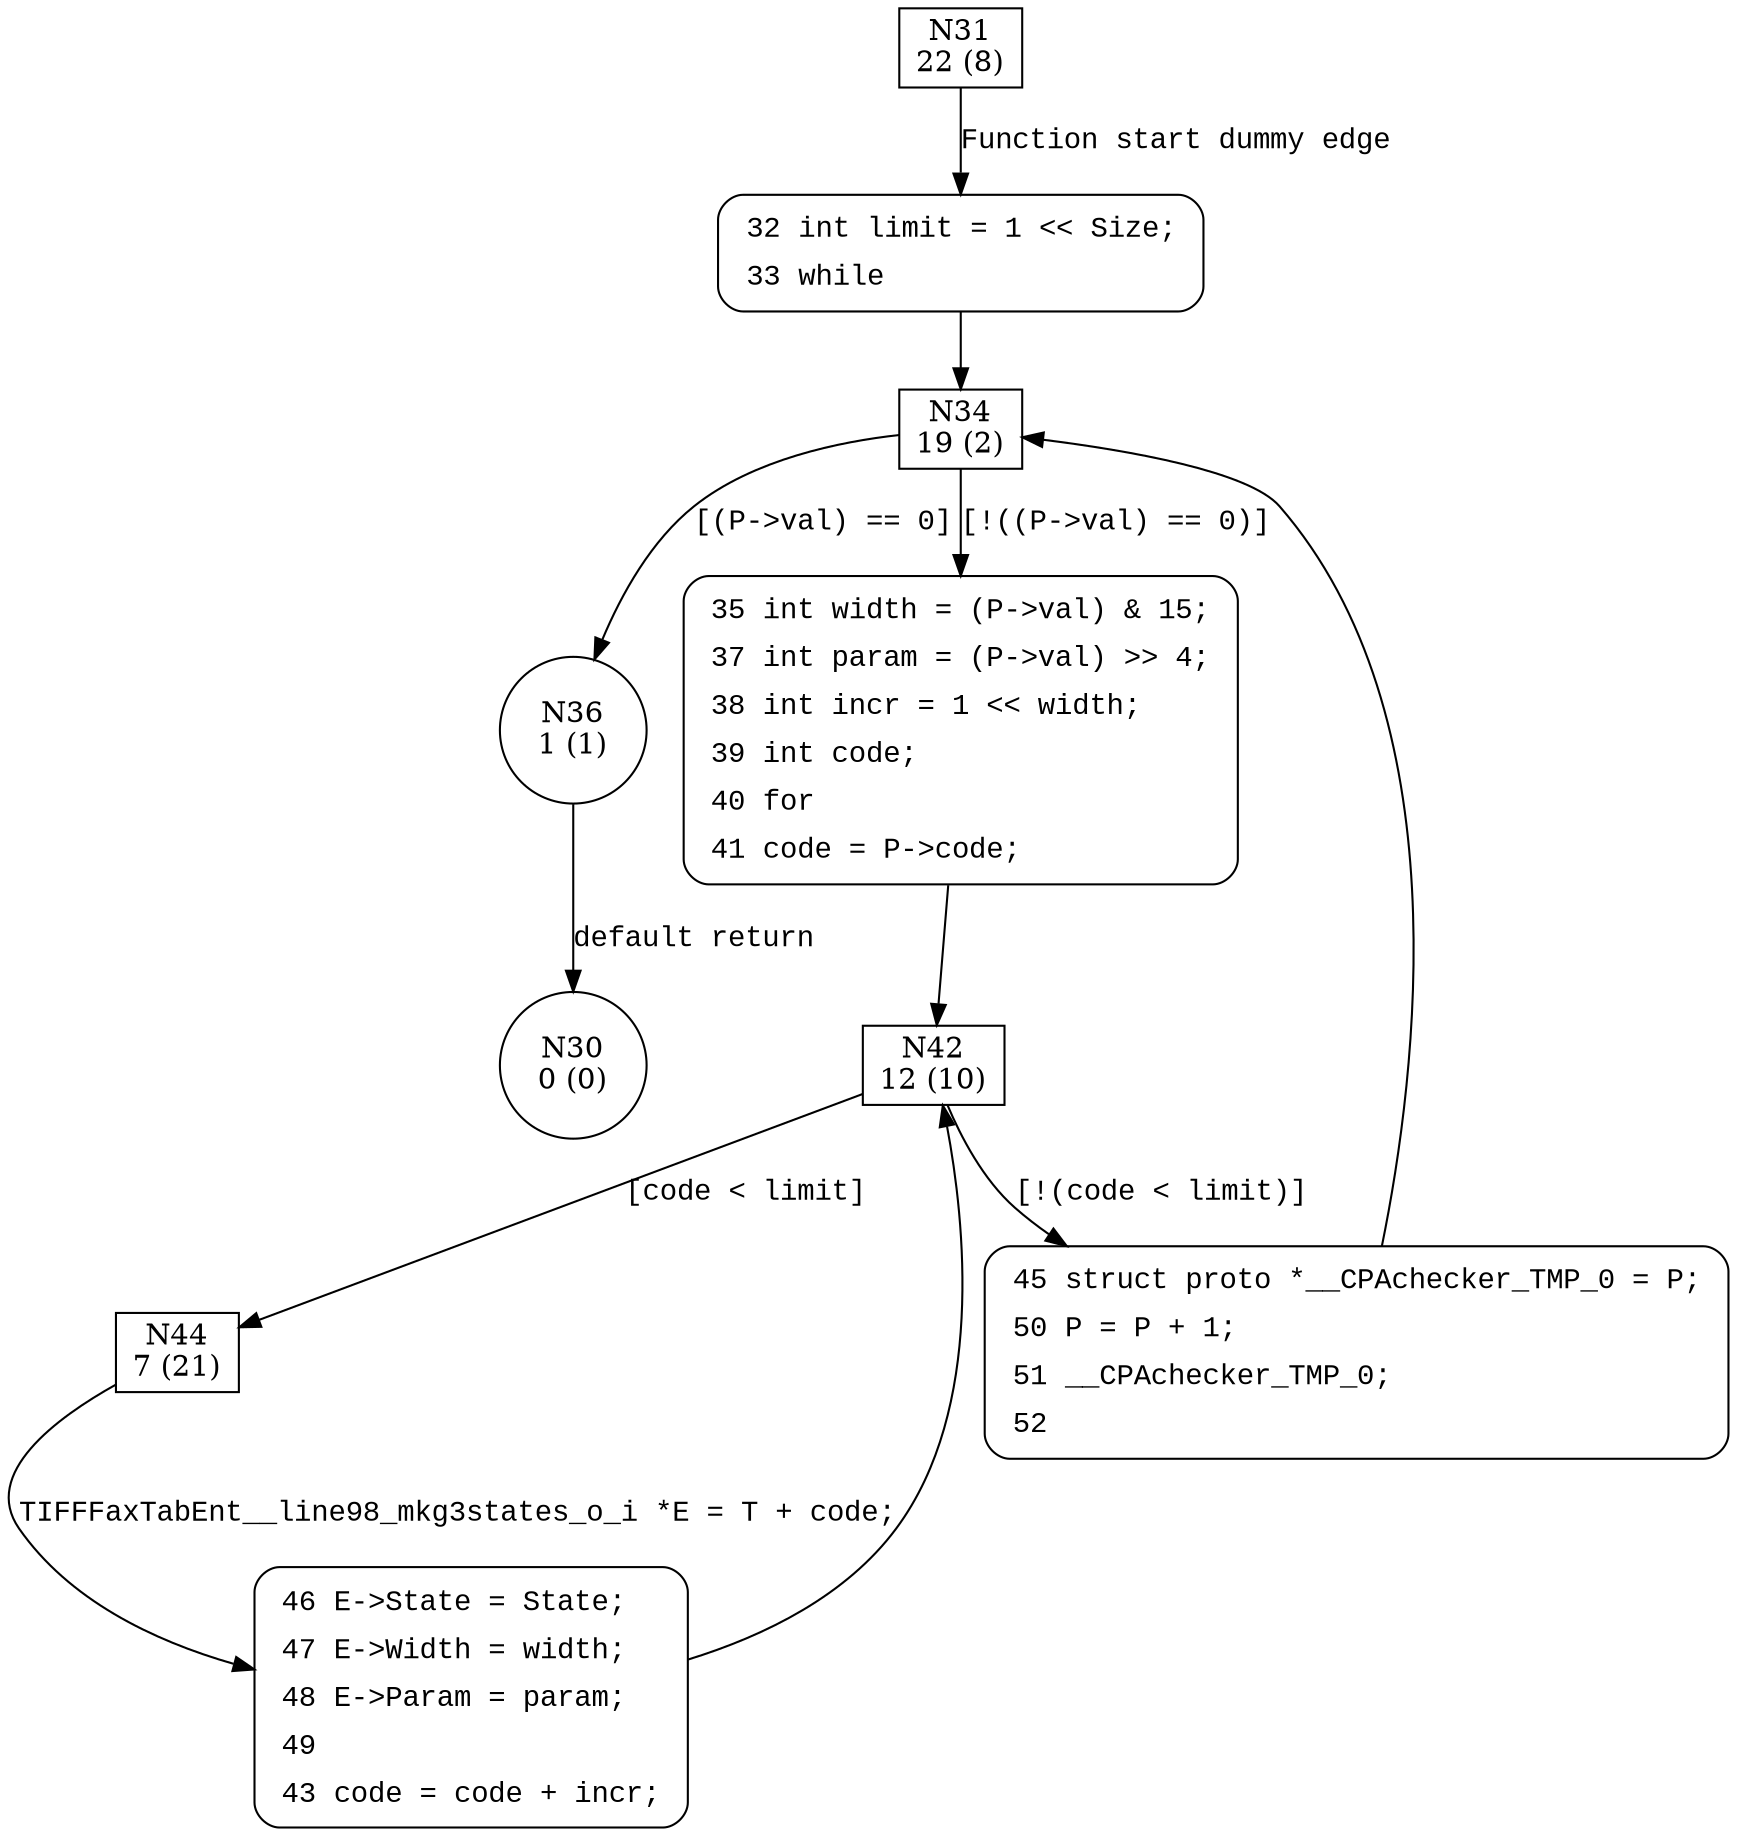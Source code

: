 digraph line98_mkg3states_o_iFillTable {
31 [shape="box" label="N31\n22 (8)"]
32 [shape="box" label="N32\n21 (6)"]
34 [shape="box" label="N34\n19 (2)"]
36 [shape="circle" label="N36\n1 (1)"]
35 [shape="box" label="N35\n18 (22)"]
42 [shape="box" label="N42\n12 (10)"]
44 [shape="box" label="N44\n7 (21)"]
45 [shape="box" label="N45\n11 (9)"]
46 [shape="box" label="N46\n6 (20)"]
30 [shape="circle" label="N30\n0 (0)"]
32 [style="filled,bold" penwidth="1" fillcolor="white" fontname="Courier New" shape="Mrecord" label=<<table border="0" cellborder="0" cellpadding="3" bgcolor="white"><tr><td align="right">32</td><td align="left">int limit = 1 &lt;&lt; Size;</td></tr><tr><td align="right">33</td><td align="left">while</td></tr></table>>]
32 -> 34[label=""]
35 [style="filled,bold" penwidth="1" fillcolor="white" fontname="Courier New" shape="Mrecord" label=<<table border="0" cellborder="0" cellpadding="3" bgcolor="white"><tr><td align="right">35</td><td align="left">int width = (P-&gt;val) &amp; 15;</td></tr><tr><td align="right">37</td><td align="left">int param = (P-&gt;val) &gt;&gt; 4;</td></tr><tr><td align="right">38</td><td align="left">int incr = 1 &lt;&lt; width;</td></tr><tr><td align="right">39</td><td align="left">int code;</td></tr><tr><td align="right">40</td><td align="left">for</td></tr><tr><td align="right">41</td><td align="left">code = P-&gt;code;</td></tr></table>>]
35 -> 42[label=""]
45 [style="filled,bold" penwidth="1" fillcolor="white" fontname="Courier New" shape="Mrecord" label=<<table border="0" cellborder="0" cellpadding="3" bgcolor="white"><tr><td align="right">45</td><td align="left">struct proto *__CPAchecker_TMP_0 = P;</td></tr><tr><td align="right">50</td><td align="left">P = P + 1;</td></tr><tr><td align="right">51</td><td align="left">__CPAchecker_TMP_0;</td></tr><tr><td align="right">52</td><td align="left"></td></tr></table>>]
45 -> 34[label=""]
46 [style="filled,bold" penwidth="1" fillcolor="white" fontname="Courier New" shape="Mrecord" label=<<table border="0" cellborder="0" cellpadding="3" bgcolor="white"><tr><td align="right">46</td><td align="left">E-&gt;State = State;</td></tr><tr><td align="right">47</td><td align="left">E-&gt;Width = width;</td></tr><tr><td align="right">48</td><td align="left">E-&gt;Param = param;</td></tr><tr><td align="right">49</td><td align="left"></td></tr><tr><td align="right">43</td><td align="left">code = code + incr;</td></tr></table>>]
46 -> 42[label=""]
31 -> 32 [label="Function start dummy edge" fontname="Courier New"]
34 -> 36 [label="[(P->val) == 0]" fontname="Courier New"]
34 -> 35 [label="[!((P->val) == 0)]" fontname="Courier New"]
42 -> 44 [label="[code < limit]" fontname="Courier New"]
42 -> 45 [label="[!(code < limit)]" fontname="Courier New"]
44 -> 46 [label="TIFFFaxTabEnt__line98_mkg3states_o_i *E = T + code;" fontname="Courier New"]
36 -> 30 [label="default return" fontname="Courier New"]
}